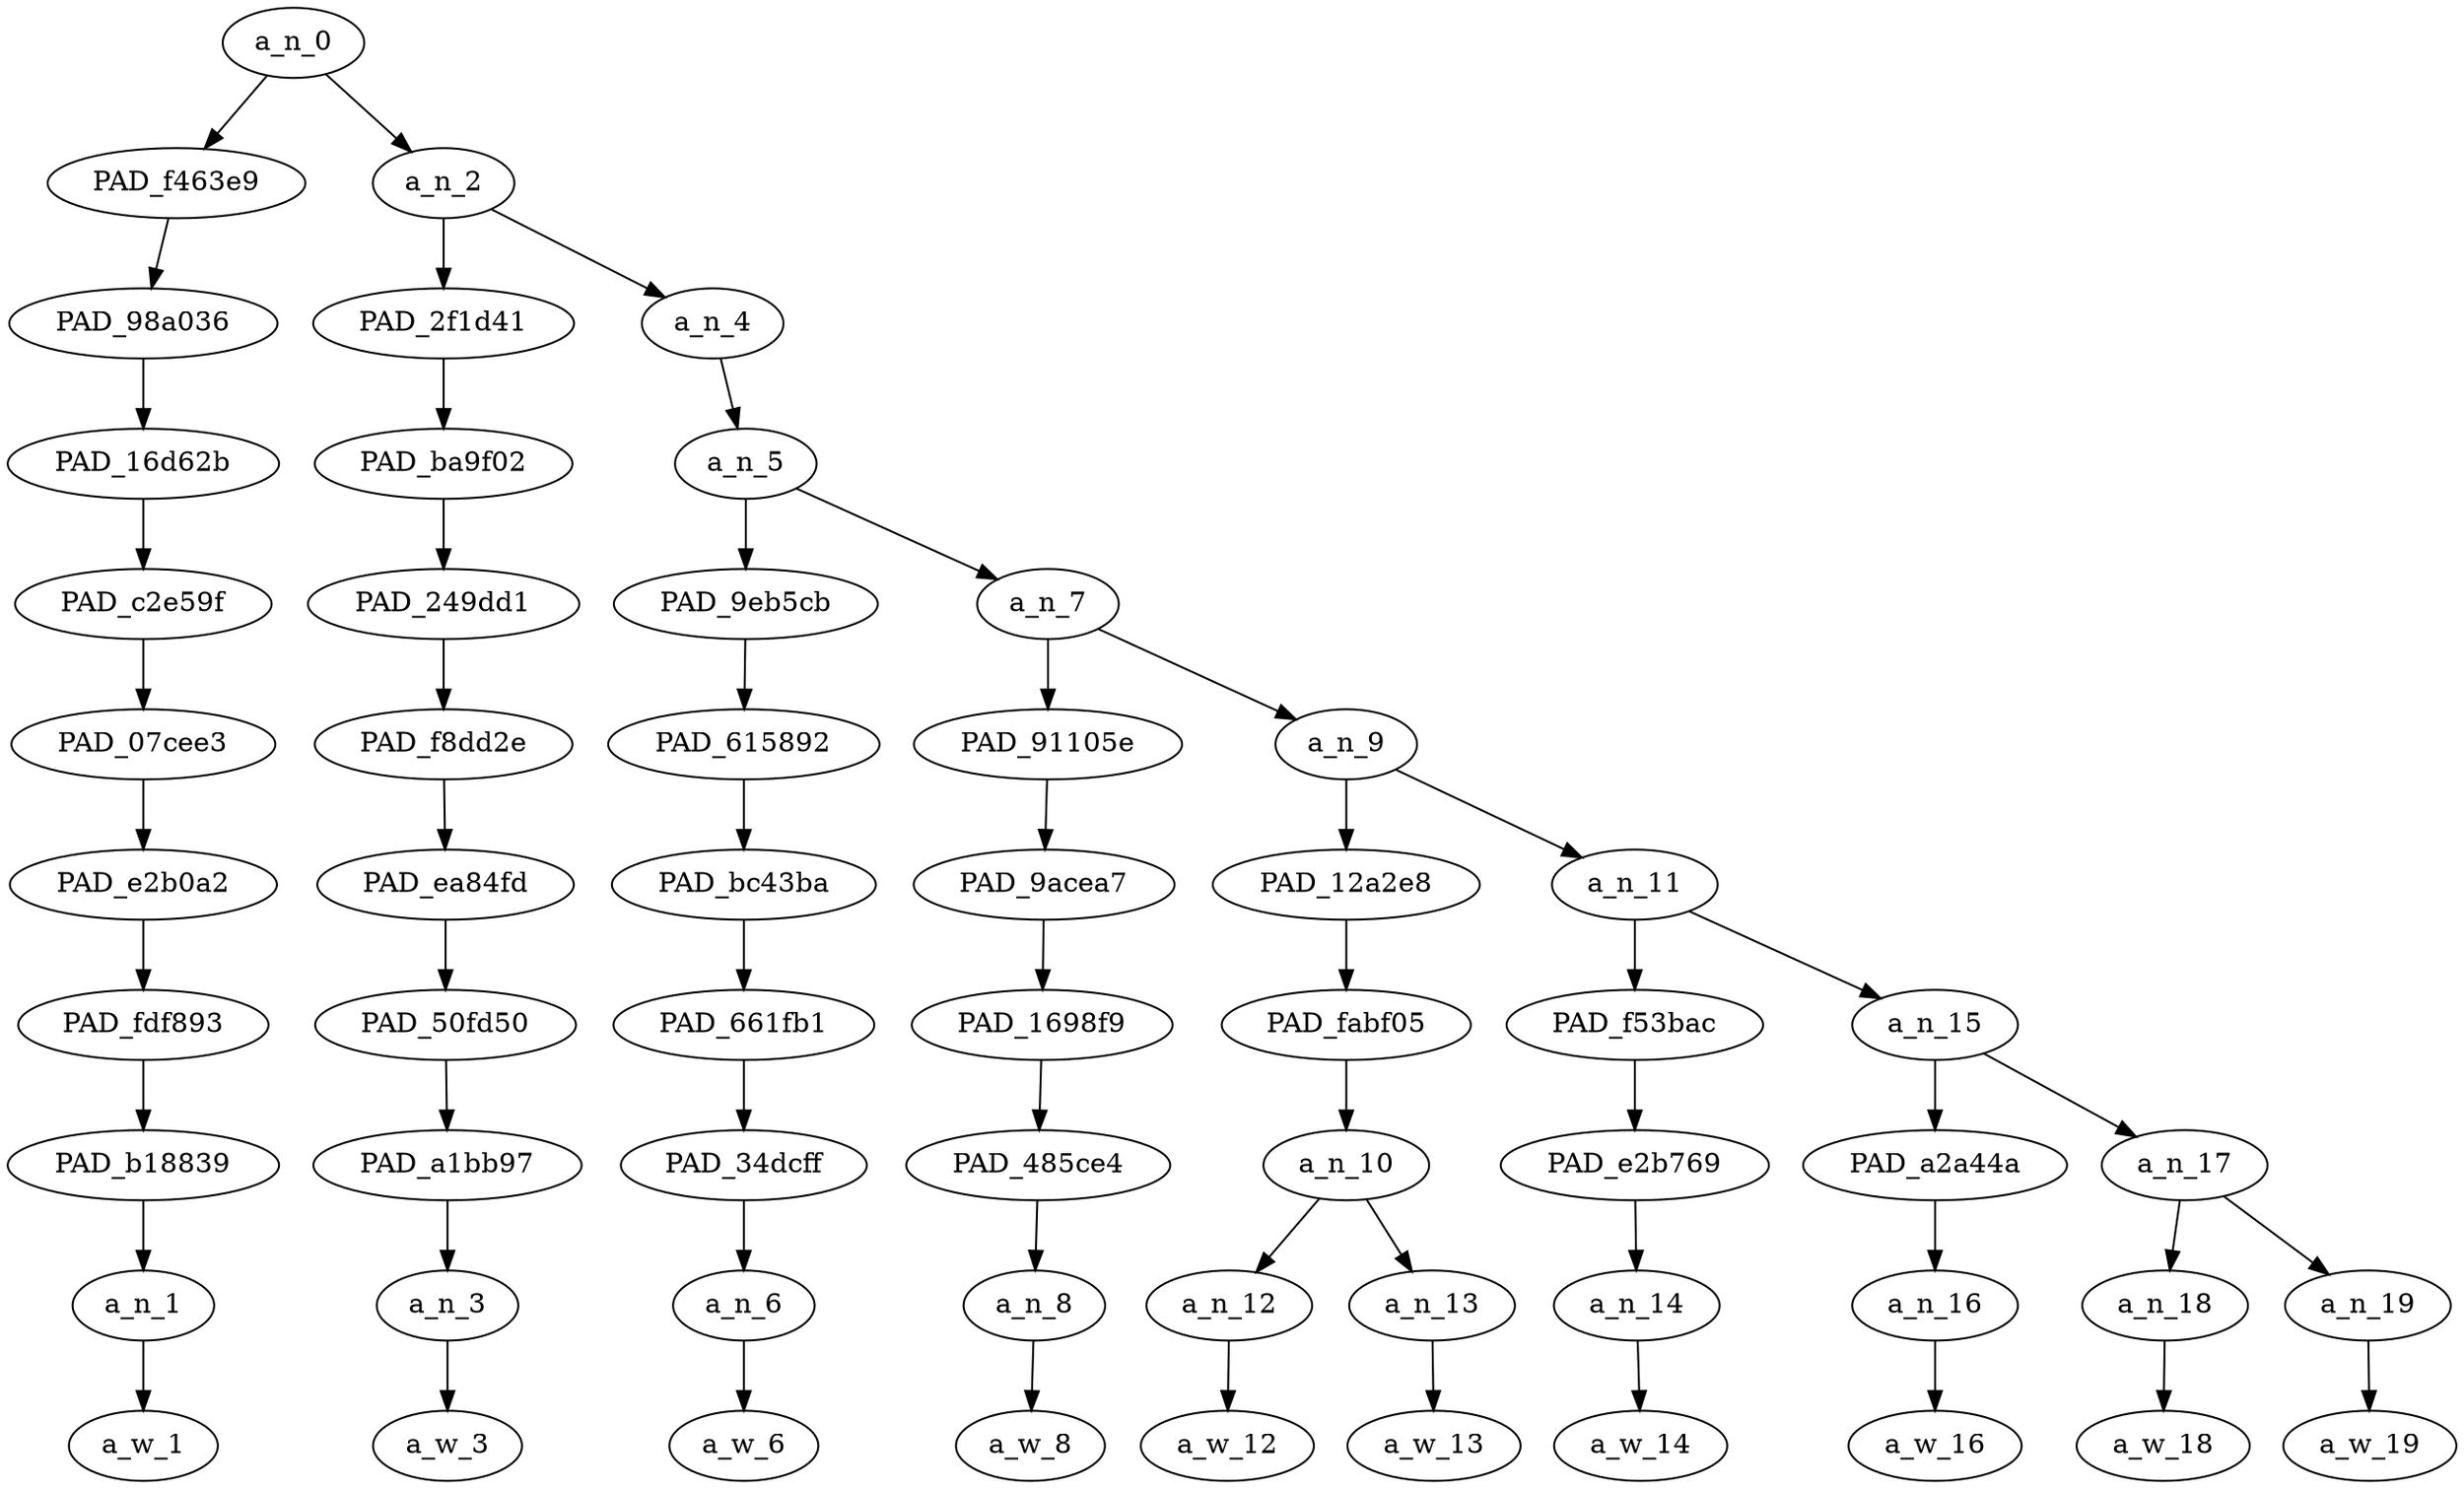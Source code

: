 strict digraph "" {
	a_n_0	[div_dir=1,
		index=0,
		level=10,
		pos="1.04296875,10!",
		text_span="[0, 1, 2, 3, 4, 5, 6, 7, 8, 9]",
		value=0.99999998];
	PAD_f463e9	[div_dir=1,
		index=0,
		level=9,
		pos="0.0,9!",
		text_span="[0]",
		value=0.33528710];
	a_n_0 -> PAD_f463e9;
	a_n_2	[div_dir=1,
		index=1,
		level=9,
		pos="2.0859375,9!",
		text_span="[1, 2, 3, 4, 5, 6, 7, 8, 9]",
		value=0.66395445];
	a_n_0 -> a_n_2;
	PAD_98a036	[div_dir=1,
		index=0,
		level=8,
		pos="0.0,8!",
		text_span="[0]",
		value=0.33528710];
	PAD_f463e9 -> PAD_98a036;
	PAD_16d62b	[div_dir=1,
		index=0,
		level=7,
		pos="0.0,7!",
		text_span="[0]",
		value=0.33528710];
	PAD_98a036 -> PAD_16d62b;
	PAD_c2e59f	[div_dir=1,
		index=0,
		level=6,
		pos="0.0,6!",
		text_span="[0]",
		value=0.33528710];
	PAD_16d62b -> PAD_c2e59f;
	PAD_07cee3	[div_dir=1,
		index=0,
		level=5,
		pos="0.0,5!",
		text_span="[0]",
		value=0.33528710];
	PAD_c2e59f -> PAD_07cee3;
	PAD_e2b0a2	[div_dir=1,
		index=0,
		level=4,
		pos="0.0,4!",
		text_span="[0]",
		value=0.33528710];
	PAD_07cee3 -> PAD_e2b0a2;
	PAD_fdf893	[div_dir=1,
		index=0,
		level=3,
		pos="0.0,3!",
		text_span="[0]",
		value=0.33528710];
	PAD_e2b0a2 -> PAD_fdf893;
	PAD_b18839	[div_dir=1,
		index=0,
		level=2,
		pos="0.0,2!",
		text_span="[0]",
		value=0.33528710];
	PAD_fdf893 -> PAD_b18839;
	a_n_1	[div_dir=1,
		index=0,
		level=1,
		pos="0.0,1!",
		text_span="[0]",
		value=0.33528710];
	PAD_b18839 -> a_n_1;
	a_w_1	[div_dir=0,
		index=0,
		level=0,
		pos="0,0!",
		text_span="[0]",
		value=eurocucks];
	a_n_1 -> a_w_1;
	PAD_2f1d41	[div_dir=1,
		index=1,
		level=8,
		pos="1.0,8!",
		text_span="[1]",
		value=0.07703262];
	a_n_2 -> PAD_2f1d41;
	a_n_4	[div_dir=1,
		index=2,
		level=8,
		pos="3.171875,8!",
		text_span="[2, 3, 4, 5, 6, 7, 8, 9]",
		value=0.58634291];
	a_n_2 -> a_n_4;
	PAD_ba9f02	[div_dir=1,
		index=1,
		level=7,
		pos="1.0,7!",
		text_span="[1]",
		value=0.07703262];
	PAD_2f1d41 -> PAD_ba9f02;
	PAD_249dd1	[div_dir=1,
		index=1,
		level=6,
		pos="1.0,6!",
		text_span="[1]",
		value=0.07703262];
	PAD_ba9f02 -> PAD_249dd1;
	PAD_f8dd2e	[div_dir=1,
		index=1,
		level=5,
		pos="1.0,5!",
		text_span="[1]",
		value=0.07703262];
	PAD_249dd1 -> PAD_f8dd2e;
	PAD_ea84fd	[div_dir=1,
		index=1,
		level=4,
		pos="1.0,4!",
		text_span="[1]",
		value=0.07703262];
	PAD_f8dd2e -> PAD_ea84fd;
	PAD_50fd50	[div_dir=1,
		index=1,
		level=3,
		pos="1.0,3!",
		text_span="[1]",
		value=0.07703262];
	PAD_ea84fd -> PAD_50fd50;
	PAD_a1bb97	[div_dir=1,
		index=1,
		level=2,
		pos="1.0,2!",
		text_span="[1]",
		value=0.07703262];
	PAD_50fd50 -> PAD_a1bb97;
	a_n_3	[div_dir=1,
		index=1,
		level=1,
		pos="1.0,1!",
		text_span="[1]",
		value=0.07703262];
	PAD_a1bb97 -> a_n_3;
	a_w_3	[div_dir=0,
		index=1,
		level=0,
		pos="1,0!",
		text_span="[1]",
		value=love];
	a_n_3 -> a_w_3;
	a_n_5	[div_dir=1,
		index=2,
		level=7,
		pos="3.171875,7!",
		text_span="[2, 3, 4, 5, 6, 7, 8, 9]",
		value=0.58583380];
	a_n_4 -> a_n_5;
	PAD_9eb5cb	[div_dir=1,
		index=2,
		level=6,
		pos="2.0,6!",
		text_span="[2]",
		value=0.04030945];
	a_n_5 -> PAD_9eb5cb;
	a_n_7	[div_dir=1,
		index=3,
		level=6,
		pos="4.34375,6!",
		text_span="[3, 4, 5, 6, 7, 8, 9]",
		value=0.54501524];
	a_n_5 -> a_n_7;
	PAD_615892	[div_dir=1,
		index=2,
		level=5,
		pos="2.0,5!",
		text_span="[2]",
		value=0.04030945];
	PAD_9eb5cb -> PAD_615892;
	PAD_bc43ba	[div_dir=1,
		index=2,
		level=4,
		pos="2.0,4!",
		text_span="[2]",
		value=0.04030945];
	PAD_615892 -> PAD_bc43ba;
	PAD_661fb1	[div_dir=1,
		index=2,
		level=3,
		pos="2.0,3!",
		text_span="[2]",
		value=0.04030945];
	PAD_bc43ba -> PAD_661fb1;
	PAD_34dcff	[div_dir=1,
		index=2,
		level=2,
		pos="2.0,2!",
		text_span="[2]",
		value=0.04030945];
	PAD_661fb1 -> PAD_34dcff;
	a_n_6	[div_dir=1,
		index=2,
		level=1,
		pos="2.0,1!",
		text_span="[2]",
		value=0.04030945];
	PAD_34dcff -> a_n_6;
	a_w_6	[div_dir=0,
		index=2,
		level=0,
		pos="2,0!",
		text_span="[2]",
		value=to];
	a_n_6 -> a_w_6;
	PAD_91105e	[div_dir=1,
		index=3,
		level=5,
		pos="3.0,5!",
		text_span="[3]",
		value=0.04660205];
	a_n_7 -> PAD_91105e;
	a_n_9	[div_dir=1,
		index=4,
		level=5,
		pos="5.6875,5!",
		text_span="[4, 5, 6, 7, 8, 9]",
		value=0.49789441];
	a_n_7 -> a_n_9;
	PAD_9acea7	[div_dir=1,
		index=3,
		level=4,
		pos="3.0,4!",
		text_span="[3]",
		value=0.04660205];
	PAD_91105e -> PAD_9acea7;
	PAD_1698f9	[div_dir=1,
		index=3,
		level=3,
		pos="3.0,3!",
		text_span="[3]",
		value=0.04660205];
	PAD_9acea7 -> PAD_1698f9;
	PAD_485ce4	[div_dir=1,
		index=3,
		level=2,
		pos="3.0,2!",
		text_span="[3]",
		value=0.04660205];
	PAD_1698f9 -> PAD_485ce4;
	a_n_8	[div_dir=1,
		index=3,
		level=1,
		pos="3.0,1!",
		text_span="[3]",
		value=0.04660205];
	PAD_485ce4 -> a_n_8;
	a_w_8	[div_dir=0,
		index=3,
		level=0,
		pos="3,0!",
		text_span="[3]",
		value=watch];
	a_n_8 -> a_w_8;
	PAD_12a2e8	[div_dir=-1,
		index=4,
		level=4,
		pos="4.5,4!",
		text_span="[4, 5]",
		value=0.11182127];
	a_n_9 -> PAD_12a2e8;
	a_n_11	[div_dir=1,
		index=5,
		level=4,
		pos="6.875,4!",
		text_span="[6, 7, 8, 9]",
		value=0.38558287];
	a_n_9 -> a_n_11;
	PAD_fabf05	[div_dir=-1,
		index=4,
		level=3,
		pos="4.5,3!",
		text_span="[4, 5]",
		value=0.11182127];
	PAD_12a2e8 -> PAD_fabf05;
	a_n_10	[div_dir=-1,
		index=4,
		level=2,
		pos="4.5,2!",
		text_span="[4, 5]",
		value=0.11182127];
	PAD_fabf05 -> a_n_10;
	a_n_12	[div_dir=-1,
		index=4,
		level=1,
		pos="4.0,1!",
		text_span="[4]",
		value=0.04361800];
	a_n_10 -> a_n_12;
	a_n_13	[div_dir=-1,
		index=5,
		level=1,
		pos="5.0,1!",
		text_span="[5]",
		value=0.06815035];
	a_n_10 -> a_n_13;
	a_w_12	[div_dir=0,
		index=4,
		level=0,
		pos="4,0!",
		text_span="[4]",
		value=their];
	a_n_12 -> a_w_12;
	a_w_13	[div_dir=0,
		index=5,
		level=0,
		pos="5,0!",
		text_span="[5]",
		value=wives];
	a_n_13 -> a_w_13;
	PAD_f53bac	[div_dir=1,
		index=5,
		level=3,
		pos="6.0,3!",
		text_span="[6]",
		value=0.04528576];
	a_n_11 -> PAD_f53bac;
	a_n_15	[div_dir=1,
		index=6,
		level=3,
		pos="7.75,3!",
		text_span="[7, 8, 9]",
		value=0.33964825];
	a_n_11 -> a_n_15;
	PAD_e2b769	[div_dir=1,
		index=5,
		level=2,
		pos="6.0,2!",
		text_span="[6]",
		value=0.04528576];
	PAD_f53bac -> PAD_e2b769;
	a_n_14	[div_dir=1,
		index=6,
		level=1,
		pos="6.0,1!",
		text_span="[6]",
		value=0.04528576];
	PAD_e2b769 -> a_n_14;
	a_w_14	[div_dir=0,
		index=6,
		level=0,
		pos="6,0!",
		text_span="[6]",
		value=get];
	a_n_14 -> a_w_14;
	PAD_a2a44a	[div_dir=1,
		index=6,
		level=2,
		pos="7.0,2!",
		text_span="[7]",
		value=0.10469558];
	a_n_15 -> PAD_a2a44a;
	a_n_17	[div_dir=1,
		index=7,
		level=2,
		pos="8.5,2!",
		text_span="[8, 9]",
		value=0.23425302];
	a_n_15 -> a_n_17;
	a_n_16	[div_dir=1,
		index=7,
		level=1,
		pos="7.0,1!",
		text_span="[7]",
		value=0.10469558];
	PAD_a2a44a -> a_n_16;
	a_w_16	[div_dir=0,
		index=7,
		level=0,
		pos="7,0!",
		text_span="[7]",
		value=raped];
	a_n_16 -> a_w_16;
	a_n_18	[div_dir=-1,
		index=8,
		level=1,
		pos="8.0,1!",
		text_span="[8]",
		value=0.05611266];
	a_n_17 -> a_n_18;
	a_n_19	[div_dir=1,
		index=9,
		level=1,
		pos="9.0,1!",
		text_span="[9]",
		value=0.17734051];
	a_n_17 -> a_n_19;
	a_w_18	[div_dir=0,
		index=8,
		level=0,
		pos="8,0!",
		text_span="[8]",
		value=by];
	a_n_18 -> a_w_18;
	a_w_19	[div_dir=0,
		index=9,
		level=0,
		pos="9,0!",
		text_span="[9]",
		value=migrants];
	a_n_19 -> a_w_19;
}
